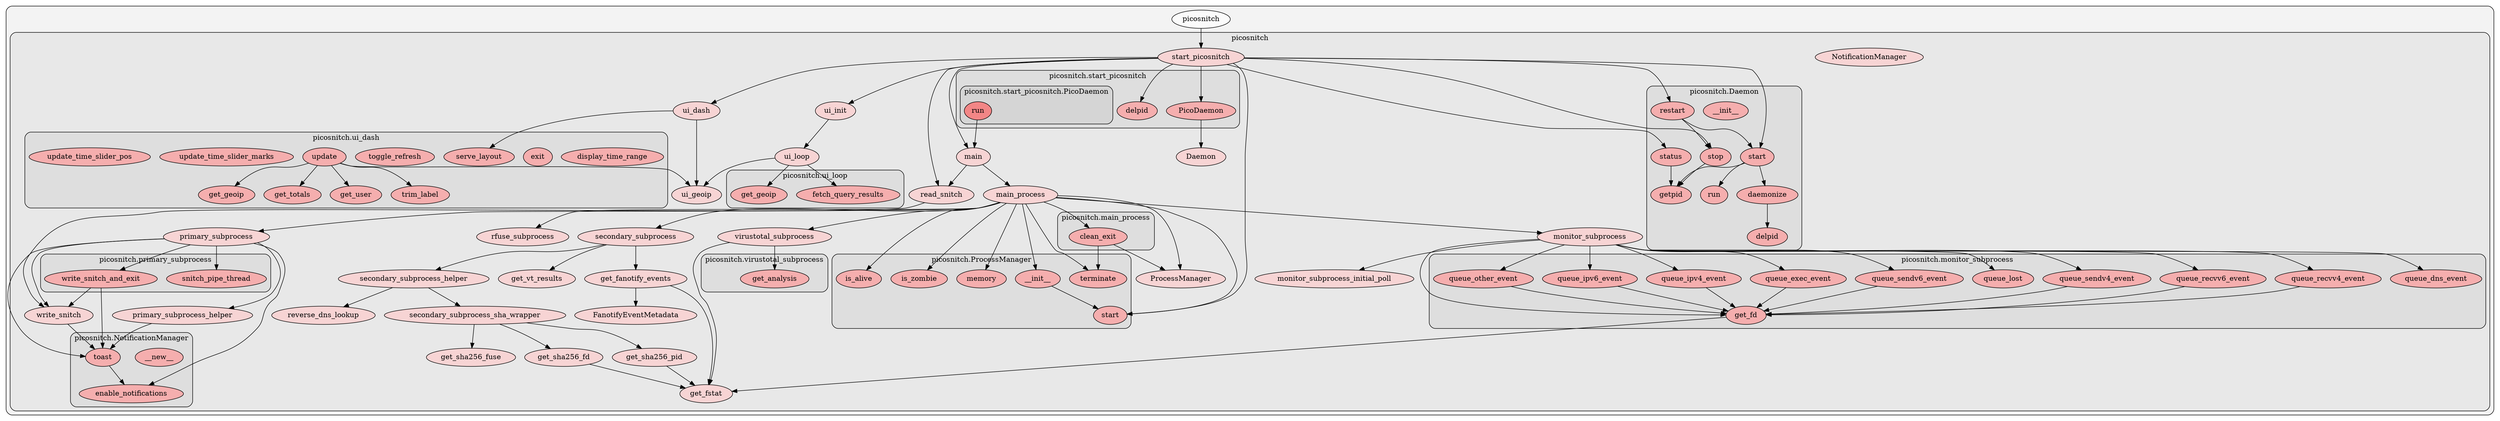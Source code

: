 digraph G {
    graph [rankdir=TB, clusterrank="local"];
    subgraph cluster_G {

        graph [style="filled,rounded",fillcolor="#80808018", label=""];
        picosnitch [label="picosnitch", style="filled", fillcolor="#ffffffb2", fontcolor="#000000", group="0"];
        subgraph cluster_picosnitch {

            graph [style="filled,rounded",fillcolor="#80808018", label="picosnitch"];
            picosnitch__Daemon [label="Daemon", style="filled", fillcolor="#feccccb2", fontcolor="#000000", group="0"];
        }
        subgraph cluster_picosnitch {

            graph [style="filled,rounded",fillcolor="#80808018", label="picosnitch"];
            picosnitch__FanotifyEventMetadata [label="FanotifyEventMetadata", style="filled", fillcolor="#feccccb2", fontcolor="#000000", group="0"];
        }
        subgraph cluster_picosnitch {

            graph [style="filled,rounded",fillcolor="#80808018", label="picosnitch"];
            picosnitch__NotificationManager [label="NotificationManager", style="filled", fillcolor="#feccccb2", fontcolor="#000000", group="0"];
        }
        subgraph cluster_picosnitch {

            graph [style="filled,rounded",fillcolor="#80808018", label="picosnitch"];
            picosnitch__ProcessManager [label="ProcessManager", style="filled", fillcolor="#feccccb2", fontcolor="#000000", group="0"];
        }
        subgraph cluster_picosnitch {

            graph [style="filled,rounded",fillcolor="#80808018", label="picosnitch"];
            picosnitch__get_fanotify_events [label="get_fanotify_events", style="filled", fillcolor="#feccccb2", fontcolor="#000000", group="0"];
        }
        subgraph cluster_picosnitch {

            graph [style="filled,rounded",fillcolor="#80808018", label="picosnitch"];
            picosnitch__get_fstat [label="get_fstat", style="filled", fillcolor="#feccccb2", fontcolor="#000000", group="0"];
        }
        subgraph cluster_picosnitch {

            graph [style="filled,rounded",fillcolor="#80808018", label="picosnitch"];
            picosnitch__get_sha256_fd [label="get_sha256_fd", style="filled", fillcolor="#feccccb2", fontcolor="#000000", group="0"];
        }
        subgraph cluster_picosnitch {

            graph [style="filled,rounded",fillcolor="#80808018", label="picosnitch"];
            picosnitch__get_sha256_fuse [label="get_sha256_fuse", style="filled", fillcolor="#feccccb2", fontcolor="#000000", group="0"];
        }
        subgraph cluster_picosnitch {

            graph [style="filled,rounded",fillcolor="#80808018", label="picosnitch"];
            picosnitch__get_sha256_pid [label="get_sha256_pid", style="filled", fillcolor="#feccccb2", fontcolor="#000000", group="0"];
        }
        subgraph cluster_picosnitch {

            graph [style="filled,rounded",fillcolor="#80808018", label="picosnitch"];
            picosnitch__get_vt_results [label="get_vt_results", style="filled", fillcolor="#feccccb2", fontcolor="#000000", group="0"];
        }
        subgraph cluster_picosnitch {

            graph [style="filled,rounded",fillcolor="#80808018", label="picosnitch"];
            picosnitch__main [label="main", style="filled", fillcolor="#feccccb2", fontcolor="#000000", group="0"];
        }
        subgraph cluster_picosnitch {

            graph [style="filled,rounded",fillcolor="#80808018", label="picosnitch"];
            picosnitch__main_process [label="main_process", style="filled", fillcolor="#feccccb2", fontcolor="#000000", group="0"];
        }
        subgraph cluster_picosnitch {

            graph [style="filled,rounded",fillcolor="#80808018", label="picosnitch"];
            picosnitch__monitor_subprocess [label="monitor_subprocess", style="filled", fillcolor="#feccccb2", fontcolor="#000000", group="0"];
        }
        subgraph cluster_picosnitch {

            graph [style="filled,rounded",fillcolor="#80808018", label="picosnitch"];
            picosnitch__monitor_subprocess_initial_poll [label="monitor_subprocess_initial_poll", style="filled", fillcolor="#feccccb2", fontcolor="#000000", group="0"];
        }
        subgraph cluster_picosnitch {

            graph [style="filled,rounded",fillcolor="#80808018", label="picosnitch"];
            picosnitch__primary_subprocess [label="primary_subprocess", style="filled", fillcolor="#feccccb2", fontcolor="#000000", group="0"];
        }
        subgraph cluster_picosnitch {

            graph [style="filled,rounded",fillcolor="#80808018", label="picosnitch"];
            picosnitch__primary_subprocess_helper [label="primary_subprocess_helper", style="filled", fillcolor="#feccccb2", fontcolor="#000000", group="0"];
        }
        subgraph cluster_picosnitch {

            graph [style="filled,rounded",fillcolor="#80808018", label="picosnitch"];
            picosnitch__read_snitch [label="read_snitch", style="filled", fillcolor="#feccccb2", fontcolor="#000000", group="0"];
        }
        subgraph cluster_picosnitch {

            graph [style="filled,rounded",fillcolor="#80808018", label="picosnitch"];
            picosnitch__reverse_dns_lookup [label="reverse_dns_lookup", style="filled", fillcolor="#feccccb2", fontcolor="#000000", group="0"];
        }
        subgraph cluster_picosnitch {

            graph [style="filled,rounded",fillcolor="#80808018", label="picosnitch"];
            picosnitch__rfuse_subprocess [label="rfuse_subprocess", style="filled", fillcolor="#feccccb2", fontcolor="#000000", group="0"];
        }
        subgraph cluster_picosnitch {

            graph [style="filled,rounded",fillcolor="#80808018", label="picosnitch"];
            picosnitch__secondary_subprocess [label="secondary_subprocess", style="filled", fillcolor="#feccccb2", fontcolor="#000000", group="0"];
        }
        subgraph cluster_picosnitch {

            graph [style="filled,rounded",fillcolor="#80808018", label="picosnitch"];
            picosnitch__secondary_subprocess_helper [label="secondary_subprocess_helper", style="filled", fillcolor="#feccccb2", fontcolor="#000000", group="0"];
        }
        subgraph cluster_picosnitch {

            graph [style="filled,rounded",fillcolor="#80808018", label="picosnitch"];
            picosnitch__secondary_subprocess_sha_wrapper [label="secondary_subprocess_sha_wrapper", style="filled", fillcolor="#feccccb2", fontcolor="#000000", group="0"];
        }
        subgraph cluster_picosnitch {

            graph [style="filled,rounded",fillcolor="#80808018", label="picosnitch"];
            picosnitch__start_picosnitch [label="start_picosnitch", style="filled", fillcolor="#feccccb2", fontcolor="#000000", group="0"];
        }
        subgraph cluster_picosnitch {

            graph [style="filled,rounded",fillcolor="#80808018", label="picosnitch"];
            picosnitch__ui_dash [label="ui_dash", style="filled", fillcolor="#feccccb2", fontcolor="#000000", group="0"];
        }
        subgraph cluster_picosnitch {

            graph [style="filled,rounded",fillcolor="#80808018", label="picosnitch"];
            picosnitch__ui_geoip [label="ui_geoip", style="filled", fillcolor="#feccccb2", fontcolor="#000000", group="0"];
        }
        subgraph cluster_picosnitch {

            graph [style="filled,rounded",fillcolor="#80808018", label="picosnitch"];
            picosnitch__ui_init [label="ui_init", style="filled", fillcolor="#feccccb2", fontcolor="#000000", group="0"];
        }
        subgraph cluster_picosnitch {

            graph [style="filled,rounded",fillcolor="#80808018", label="picosnitch"];
            picosnitch__ui_loop [label="ui_loop", style="filled", fillcolor="#feccccb2", fontcolor="#000000", group="0"];
        }
        subgraph cluster_picosnitch {

            graph [style="filled,rounded",fillcolor="#80808018", label="picosnitch"];
            picosnitch__virustotal_subprocess [label="virustotal_subprocess", style="filled", fillcolor="#feccccb2", fontcolor="#000000", group="0"];
        }
        subgraph cluster_picosnitch {

            graph [style="filled,rounded",fillcolor="#80808018", label="picosnitch"];
            picosnitch__write_snitch [label="write_snitch", style="filled", fillcolor="#feccccb2", fontcolor="#000000", group="0"];
            subgraph cluster_picosnitch__Daemon {

                graph [style="filled,rounded",fillcolor="#80808018", label="picosnitch.Daemon"];
                picosnitch__Daemon____init__ [label="__init__", style="filled", fillcolor="#ff9999b2", fontcolor="#000000", group="0"];
            }
            subgraph cluster_picosnitch__Daemon {

                graph [style="filled,rounded",fillcolor="#80808018", label="picosnitch.Daemon"];
                picosnitch__Daemon__daemonize [label="daemonize", style="filled", fillcolor="#ff9999b2", fontcolor="#000000", group="0"];
            }
            subgraph cluster_picosnitch__Daemon {

                graph [style="filled,rounded",fillcolor="#80808018", label="picosnitch.Daemon"];
                picosnitch__Daemon__delpid [label="delpid", style="filled", fillcolor="#ff9999b2", fontcolor="#000000", group="0"];
            }
            subgraph cluster_picosnitch__Daemon {

                graph [style="filled,rounded",fillcolor="#80808018", label="picosnitch.Daemon"];
                picosnitch__Daemon__getpid [label="getpid", style="filled", fillcolor="#ff9999b2", fontcolor="#000000", group="0"];
            }
            subgraph cluster_picosnitch__Daemon {

                graph [style="filled,rounded",fillcolor="#80808018", label="picosnitch.Daemon"];
                picosnitch__Daemon__restart [label="restart", style="filled", fillcolor="#ff9999b2", fontcolor="#000000", group="0"];
            }
            subgraph cluster_picosnitch__Daemon {

                graph [style="filled,rounded",fillcolor="#80808018", label="picosnitch.Daemon"];
                picosnitch__Daemon__run [label="run", style="filled", fillcolor="#ff9999b2", fontcolor="#000000", group="0"];
            }
            subgraph cluster_picosnitch__Daemon {

                graph [style="filled,rounded",fillcolor="#80808018", label="picosnitch.Daemon"];
                picosnitch__Daemon__start [label="start", style="filled", fillcolor="#ff9999b2", fontcolor="#000000", group="0"];
            }
            subgraph cluster_picosnitch__Daemon {

                graph [style="filled,rounded",fillcolor="#80808018", label="picosnitch.Daemon"];
                picosnitch__Daemon__status [label="status", style="filled", fillcolor="#ff9999b2", fontcolor="#000000", group="0"];
            }
            subgraph cluster_picosnitch__Daemon {

                graph [style="filled,rounded",fillcolor="#80808018", label="picosnitch.Daemon"];
                picosnitch__Daemon__stop [label="stop", style="filled", fillcolor="#ff9999b2", fontcolor="#000000", group="0"];
            }
            subgraph cluster_picosnitch__NotificationManager {

                graph [style="filled,rounded",fillcolor="#80808018", label="picosnitch.NotificationManager"];
                picosnitch__NotificationManager____new__ [label="__new__", style="filled", fillcolor="#ff9999b2", fontcolor="#000000", group="0"];
            }
            subgraph cluster_picosnitch__NotificationManager {

                graph [style="filled,rounded",fillcolor="#80808018", label="picosnitch.NotificationManager"];
                picosnitch__NotificationManager__enable_notifications [label="enable_notifications", style="filled", fillcolor="#ff9999b2", fontcolor="#000000", group="0"];
            }
            subgraph cluster_picosnitch__NotificationManager {

                graph [style="filled,rounded",fillcolor="#80808018", label="picosnitch.NotificationManager"];
                picosnitch__NotificationManager__toast [label="toast", style="filled", fillcolor="#ff9999b2", fontcolor="#000000", group="0"];
            }
            subgraph cluster_picosnitch__ProcessManager {

                graph [style="filled,rounded",fillcolor="#80808018", label="picosnitch.ProcessManager"];
                picosnitch__ProcessManager____init__ [label="__init__", style="filled", fillcolor="#ff9999b2", fontcolor="#000000", group="0"];
            }
            subgraph cluster_picosnitch__ProcessManager {

                graph [style="filled,rounded",fillcolor="#80808018", label="picosnitch.ProcessManager"];
                picosnitch__ProcessManager__is_alive [label="is_alive", style="filled", fillcolor="#ff9999b2", fontcolor="#000000", group="0"];
            }
            subgraph cluster_picosnitch__ProcessManager {

                graph [style="filled,rounded",fillcolor="#80808018", label="picosnitch.ProcessManager"];
                picosnitch__ProcessManager__is_zombie [label="is_zombie", style="filled", fillcolor="#ff9999b2", fontcolor="#000000", group="0"];
            }
            subgraph cluster_picosnitch__ProcessManager {

                graph [style="filled,rounded",fillcolor="#80808018", label="picosnitch.ProcessManager"];
                picosnitch__ProcessManager__memory [label="memory", style="filled", fillcolor="#ff9999b2", fontcolor="#000000", group="0"];
            }
            subgraph cluster_picosnitch__ProcessManager {

                graph [style="filled,rounded",fillcolor="#80808018", label="picosnitch.ProcessManager"];
                picosnitch__ProcessManager__start [label="start", style="filled", fillcolor="#ff9999b2", fontcolor="#000000", group="0"];
            }
            subgraph cluster_picosnitch__ProcessManager {

                graph [style="filled,rounded",fillcolor="#80808018", label="picosnitch.ProcessManager"];
                picosnitch__ProcessManager__terminate [label="terminate", style="filled", fillcolor="#ff9999b2", fontcolor="#000000", group="0"];
            }
            subgraph cluster_picosnitch__main_process {

                graph [style="filled,rounded",fillcolor="#80808018", label="picosnitch.main_process"];
                picosnitch__main_process__clean_exit [label="clean_exit", style="filled", fillcolor="#ff9999b2", fontcolor="#000000", group="0"];
            }
            subgraph cluster_picosnitch__monitor_subprocess {

                graph [style="filled,rounded",fillcolor="#80808018", label="picosnitch.monitor_subprocess"];
                picosnitch__monitor_subprocess__get_fd [label="get_fd", style="filled", fillcolor="#ff9999b2", fontcolor="#000000", group="0"];
            }
            subgraph cluster_picosnitch__monitor_subprocess {

                graph [style="filled,rounded",fillcolor="#80808018", label="picosnitch.monitor_subprocess"];
                picosnitch__monitor_subprocess__queue_dns_event [label="queue_dns_event", style="filled", fillcolor="#ff9999b2", fontcolor="#000000", group="0"];
            }
            subgraph cluster_picosnitch__monitor_subprocess {

                graph [style="filled,rounded",fillcolor="#80808018", label="picosnitch.monitor_subprocess"];
                picosnitch__monitor_subprocess__queue_exec_event [label="queue_exec_event", style="filled", fillcolor="#ff9999b2", fontcolor="#000000", group="0"];
            }
            subgraph cluster_picosnitch__monitor_subprocess {

                graph [style="filled,rounded",fillcolor="#80808018", label="picosnitch.monitor_subprocess"];
                picosnitch__monitor_subprocess__queue_ipv4_event [label="queue_ipv4_event", style="filled", fillcolor="#ff9999b2", fontcolor="#000000", group="0"];
            }
            subgraph cluster_picosnitch__monitor_subprocess {

                graph [style="filled,rounded",fillcolor="#80808018", label="picosnitch.monitor_subprocess"];
                picosnitch__monitor_subprocess__queue_ipv6_event [label="queue_ipv6_event", style="filled", fillcolor="#ff9999b2", fontcolor="#000000", group="0"];
            }
            subgraph cluster_picosnitch__monitor_subprocess {

                graph [style="filled,rounded",fillcolor="#80808018", label="picosnitch.monitor_subprocess"];
                picosnitch__monitor_subprocess__queue_lost [label="queue_lost", style="filled", fillcolor="#ff9999b2", fontcolor="#000000", group="0"];
            }
            subgraph cluster_picosnitch__monitor_subprocess {

                graph [style="filled,rounded",fillcolor="#80808018", label="picosnitch.monitor_subprocess"];
                picosnitch__monitor_subprocess__queue_other_event [label="queue_other_event", style="filled", fillcolor="#ff9999b2", fontcolor="#000000", group="0"];
            }
            subgraph cluster_picosnitch__monitor_subprocess {

                graph [style="filled,rounded",fillcolor="#80808018", label="picosnitch.monitor_subprocess"];
                picosnitch__monitor_subprocess__queue_recvv4_event [label="queue_recvv4_event", style="filled", fillcolor="#ff9999b2", fontcolor="#000000", group="0"];
            }
            subgraph cluster_picosnitch__monitor_subprocess {

                graph [style="filled,rounded",fillcolor="#80808018", label="picosnitch.monitor_subprocess"];
                picosnitch__monitor_subprocess__queue_recvv6_event [label="queue_recvv6_event", style="filled", fillcolor="#ff9999b2", fontcolor="#000000", group="0"];
            }
            subgraph cluster_picosnitch__monitor_subprocess {

                graph [style="filled,rounded",fillcolor="#80808018", label="picosnitch.monitor_subprocess"];
                picosnitch__monitor_subprocess__queue_sendv4_event [label="queue_sendv4_event", style="filled", fillcolor="#ff9999b2", fontcolor="#000000", group="0"];
            }
            subgraph cluster_picosnitch__monitor_subprocess {

                graph [style="filled,rounded",fillcolor="#80808018", label="picosnitch.monitor_subprocess"];
                picosnitch__monitor_subprocess__queue_sendv6_event [label="queue_sendv6_event", style="filled", fillcolor="#ff9999b2", fontcolor="#000000", group="0"];
            }
            subgraph cluster_picosnitch__primary_subprocess {

                graph [style="filled,rounded",fillcolor="#80808018", label="picosnitch.primary_subprocess"];
                picosnitch__primary_subprocess__snitch_pipe_thread [label="snitch_pipe_thread", style="filled", fillcolor="#ff9999b2", fontcolor="#000000", group="0"];
            }
            subgraph cluster_picosnitch__primary_subprocess {

                graph [style="filled,rounded",fillcolor="#80808018", label="picosnitch.primary_subprocess"];
                picosnitch__primary_subprocess__write_snitch_and_exit [label="write_snitch_and_exit", style="filled", fillcolor="#ff9999b2", fontcolor="#000000", group="0"];
            }
            subgraph cluster_picosnitch__start_picosnitch {

                graph [style="filled,rounded",fillcolor="#80808018", label="picosnitch.start_picosnitch"];
                picosnitch__start_picosnitch__PicoDaemon [label="PicoDaemon", style="filled", fillcolor="#ff9999b2", fontcolor="#000000", group="0"];
            }
            subgraph cluster_picosnitch__start_picosnitch {

                graph [style="filled,rounded",fillcolor="#80808018", label="picosnitch.start_picosnitch"];
                picosnitch__start_picosnitch__delpid [label="delpid", style="filled", fillcolor="#ff9999b2", fontcolor="#000000", group="0"];
                subgraph cluster_picosnitch__start_picosnitch__PicoDaemon {

                    graph [style="filled,rounded",fillcolor="#80808018", label="picosnitch.start_picosnitch.PicoDaemon"];
                    picosnitch__start_picosnitch__PicoDaemon__run [label="run", style="filled", fillcolor="#ff6565b2", fontcolor="#000000", group="0"];
                }
            }
            subgraph cluster_picosnitch__ui_dash {

                graph [style="filled,rounded",fillcolor="#80808018", label="picosnitch.ui_dash"];
                picosnitch__ui_dash__display_time_range [label="display_time_range", style="filled", fillcolor="#ff9999b2", fontcolor="#000000", group="0"];
            }
            subgraph cluster_picosnitch__ui_dash {

                graph [style="filled,rounded",fillcolor="#80808018", label="picosnitch.ui_dash"];
                picosnitch__ui_dash__exit [label="exit", style="filled", fillcolor="#ff9999b2", fontcolor="#000000", group="0"];
            }
            subgraph cluster_picosnitch__ui_dash {

                graph [style="filled,rounded",fillcolor="#80808018", label="picosnitch.ui_dash"];
                picosnitch__ui_dash__get_geoip [label="get_geoip", style="filled", fillcolor="#ff9999b2", fontcolor="#000000", group="0"];
            }
            subgraph cluster_picosnitch__ui_dash {

                graph [style="filled,rounded",fillcolor="#80808018", label="picosnitch.ui_dash"];
                picosnitch__ui_dash__get_totals [label="get_totals", style="filled", fillcolor="#ff9999b2", fontcolor="#000000", group="0"];
            }
            subgraph cluster_picosnitch__ui_dash {

                graph [style="filled,rounded",fillcolor="#80808018", label="picosnitch.ui_dash"];
                picosnitch__ui_dash__get_user [label="get_user", style="filled", fillcolor="#ff9999b2", fontcolor="#000000", group="0"];
            }
            subgraph cluster_picosnitch__ui_dash {

                graph [style="filled,rounded",fillcolor="#80808018", label="picosnitch.ui_dash"];
                picosnitch__ui_dash__serve_layout [label="serve_layout", style="filled", fillcolor="#ff9999b2", fontcolor="#000000", group="0"];
            }
            subgraph cluster_picosnitch__ui_dash {

                graph [style="filled,rounded",fillcolor="#80808018", label="picosnitch.ui_dash"];
                picosnitch__ui_dash__toggle_refresh [label="toggle_refresh", style="filled", fillcolor="#ff9999b2", fontcolor="#000000", group="0"];
            }
            subgraph cluster_picosnitch__ui_dash {

                graph [style="filled,rounded",fillcolor="#80808018", label="picosnitch.ui_dash"];
                picosnitch__ui_dash__trim_label [label="trim_label", style="filled", fillcolor="#ff9999b2", fontcolor="#000000", group="0"];
            }
            subgraph cluster_picosnitch__ui_dash {

                graph [style="filled,rounded",fillcolor="#80808018", label="picosnitch.ui_dash"];
                picosnitch__ui_dash__update [label="update", style="filled", fillcolor="#ff9999b2", fontcolor="#000000", group="0"];
            }
            subgraph cluster_picosnitch__ui_dash {

                graph [style="filled,rounded",fillcolor="#80808018", label="picosnitch.ui_dash"];
                picosnitch__ui_dash__update_time_slider_marks [label="update_time_slider_marks", style="filled", fillcolor="#ff9999b2", fontcolor="#000000", group="0"];
            }
            subgraph cluster_picosnitch__ui_dash {

                graph [style="filled,rounded",fillcolor="#80808018", label="picosnitch.ui_dash"];
                picosnitch__ui_dash__update_time_slider_pos [label="update_time_slider_pos", style="filled", fillcolor="#ff9999b2", fontcolor="#000000", group="0"];
            }
            subgraph cluster_picosnitch__ui_loop {

                graph [style="filled,rounded",fillcolor="#80808018", label="picosnitch.ui_loop"];
                picosnitch__ui_loop__fetch_query_results [label="fetch_query_results", style="filled", fillcolor="#ff9999b2", fontcolor="#000000", group="0"];
            }
            subgraph cluster_picosnitch__ui_loop {

                graph [style="filled,rounded",fillcolor="#80808018", label="picosnitch.ui_loop"];
                picosnitch__ui_loop__get_geoip [label="get_geoip", style="filled", fillcolor="#ff9999b2", fontcolor="#000000", group="0"];
            }
            subgraph cluster_picosnitch__virustotal_subprocess {

                graph [style="filled,rounded",fillcolor="#80808018", label="picosnitch.virustotal_subprocess"];
                picosnitch__virustotal_subprocess__get_analysis [label="get_analysis", style="filled", fillcolor="#ff9999b2", fontcolor="#000000", group="0"];
            }
        }
    }
        picosnitch -> picosnitch__start_picosnitch [style="solid", color="#000000"];
        picosnitch__Daemon__daemonize -> picosnitch__Daemon__delpid [style="solid", color="#000000"];
        picosnitch__Daemon__restart -> picosnitch__Daemon__start [style="solid", color="#000000"];
        picosnitch__Daemon__restart -> picosnitch__Daemon__stop [style="solid", color="#000000"];
        picosnitch__Daemon__start -> picosnitch__Daemon__daemonize [style="solid", color="#000000"];
        picosnitch__Daemon__start -> picosnitch__Daemon__getpid [style="solid", color="#000000"];
        picosnitch__Daemon__start -> picosnitch__Daemon__run [style="solid", color="#000000"];
        picosnitch__Daemon__status -> picosnitch__Daemon__getpid [style="solid", color="#000000"];
        picosnitch__Daemon__stop -> picosnitch__Daemon__getpid [style="solid", color="#000000"];
        picosnitch__NotificationManager__toast -> picosnitch__NotificationManager__enable_notifications [style="solid", color="#000000"];
        picosnitch__ProcessManager____init__ -> picosnitch__ProcessManager__start [style="solid", color="#000000"];
        picosnitch__get_fanotify_events -> picosnitch__FanotifyEventMetadata [style="solid", color="#000000"];
        picosnitch__get_fanotify_events -> picosnitch__get_fstat [style="solid", color="#000000"];
        picosnitch__get_sha256_fd -> picosnitch__get_fstat [style="solid", color="#000000"];
        picosnitch__get_sha256_pid -> picosnitch__get_fstat [style="solid", color="#000000"];
        picosnitch__main -> picosnitch__main_process [style="solid", color="#000000"];
        picosnitch__main -> picosnitch__read_snitch [style="solid", color="#000000"];
        picosnitch__main_process -> picosnitch__ProcessManager [style="solid", color="#000000"];
        picosnitch__main_process -> picosnitch__ProcessManager____init__ [style="solid", color="#000000"];
        picosnitch__main_process -> picosnitch__ProcessManager__is_alive [style="solid", color="#000000"];
        picosnitch__main_process -> picosnitch__ProcessManager__is_zombie [style="solid", color="#000000"];
        picosnitch__main_process -> picosnitch__ProcessManager__memory [style="solid", color="#000000"];
        picosnitch__main_process -> picosnitch__ProcessManager__start [style="solid", color="#000000"];
        picosnitch__main_process -> picosnitch__ProcessManager__terminate [style="solid", color="#000000"];
        picosnitch__main_process -> picosnitch__main_process__clean_exit [style="solid", color="#000000"];
        picosnitch__main_process -> picosnitch__monitor_subprocess [style="solid", color="#000000"];
        picosnitch__main_process -> picosnitch__primary_subprocess [style="solid", color="#000000"];
        picosnitch__main_process -> picosnitch__rfuse_subprocess [style="solid", color="#000000"];
        picosnitch__main_process -> picosnitch__secondary_subprocess [style="solid", color="#000000"];
        picosnitch__main_process -> picosnitch__virustotal_subprocess [style="solid", color="#000000"];
        picosnitch__main_process__clean_exit -> picosnitch__ProcessManager [style="solid", color="#000000"];
        picosnitch__main_process__clean_exit -> picosnitch__ProcessManager__terminate [style="solid", color="#000000"];
        picosnitch__monitor_subprocess -> picosnitch__monitor_subprocess__get_fd [style="solid", color="#000000"];
        picosnitch__monitor_subprocess -> picosnitch__monitor_subprocess__queue_dns_event [style="solid", color="#000000"];
        picosnitch__monitor_subprocess -> picosnitch__monitor_subprocess__queue_exec_event [style="solid", color="#000000"];
        picosnitch__monitor_subprocess -> picosnitch__monitor_subprocess__queue_ipv4_event [style="solid", color="#000000"];
        picosnitch__monitor_subprocess -> picosnitch__monitor_subprocess__queue_ipv6_event [style="solid", color="#000000"];
        picosnitch__monitor_subprocess -> picosnitch__monitor_subprocess__queue_lost [style="solid", color="#000000"];
        picosnitch__monitor_subprocess -> picosnitch__monitor_subprocess__queue_other_event [style="solid", color="#000000"];
        picosnitch__monitor_subprocess -> picosnitch__monitor_subprocess__queue_recvv4_event [style="solid", color="#000000"];
        picosnitch__monitor_subprocess -> picosnitch__monitor_subprocess__queue_recvv6_event [style="solid", color="#000000"];
        picosnitch__monitor_subprocess -> picosnitch__monitor_subprocess__queue_sendv4_event [style="solid", color="#000000"];
        picosnitch__monitor_subprocess -> picosnitch__monitor_subprocess__queue_sendv6_event [style="solid", color="#000000"];
        picosnitch__monitor_subprocess -> picosnitch__monitor_subprocess_initial_poll [style="solid", color="#000000"];
        picosnitch__monitor_subprocess__get_fd -> picosnitch__get_fstat [style="solid", color="#000000"];
        picosnitch__monitor_subprocess__queue_exec_event -> picosnitch__monitor_subprocess__get_fd [style="solid", color="#000000"];
        picosnitch__monitor_subprocess__queue_ipv4_event -> picosnitch__monitor_subprocess__get_fd [style="solid", color="#000000"];
        picosnitch__monitor_subprocess__queue_ipv6_event -> picosnitch__monitor_subprocess__get_fd [style="solid", color="#000000"];
        picosnitch__monitor_subprocess__queue_other_event -> picosnitch__monitor_subprocess__get_fd [style="solid", color="#000000"];
        picosnitch__monitor_subprocess__queue_recvv4_event -> picosnitch__monitor_subprocess__get_fd [style="solid", color="#000000"];
        picosnitch__monitor_subprocess__queue_recvv6_event -> picosnitch__monitor_subprocess__get_fd [style="solid", color="#000000"];
        picosnitch__monitor_subprocess__queue_sendv4_event -> picosnitch__monitor_subprocess__get_fd [style="solid", color="#000000"];
        picosnitch__monitor_subprocess__queue_sendv6_event -> picosnitch__monitor_subprocess__get_fd [style="solid", color="#000000"];
        picosnitch__primary_subprocess -> picosnitch__NotificationManager__enable_notifications [style="solid", color="#000000"];
        picosnitch__primary_subprocess -> picosnitch__NotificationManager__toast [style="solid", color="#000000"];
        picosnitch__primary_subprocess -> picosnitch__primary_subprocess__snitch_pipe_thread [style="solid", color="#000000"];
        picosnitch__primary_subprocess -> picosnitch__primary_subprocess__write_snitch_and_exit [style="solid", color="#000000"];
        picosnitch__primary_subprocess -> picosnitch__primary_subprocess_helper [style="solid", color="#000000"];
        picosnitch__primary_subprocess -> picosnitch__write_snitch [style="solid", color="#000000"];
        picosnitch__primary_subprocess__write_snitch_and_exit -> picosnitch__NotificationManager__toast [style="solid", color="#000000"];
        picosnitch__primary_subprocess__write_snitch_and_exit -> picosnitch__write_snitch [style="solid", color="#000000"];
        picosnitch__primary_subprocess_helper -> picosnitch__NotificationManager__toast [style="solid", color="#000000"];
        picosnitch__read_snitch -> picosnitch__write_snitch [style="solid", color="#000000"];
        picosnitch__secondary_subprocess -> picosnitch__get_fanotify_events [style="solid", color="#000000"];
        picosnitch__secondary_subprocess -> picosnitch__get_vt_results [style="solid", color="#000000"];
        picosnitch__secondary_subprocess -> picosnitch__secondary_subprocess_helper [style="solid", color="#000000"];
        picosnitch__secondary_subprocess_helper -> picosnitch__reverse_dns_lookup [style="solid", color="#000000"];
        picosnitch__secondary_subprocess_helper -> picosnitch__secondary_subprocess_sha_wrapper [style="solid", color="#000000"];
        picosnitch__secondary_subprocess_sha_wrapper -> picosnitch__get_sha256_fd [style="solid", color="#000000"];
        picosnitch__secondary_subprocess_sha_wrapper -> picosnitch__get_sha256_fuse [style="solid", color="#000000"];
        picosnitch__secondary_subprocess_sha_wrapper -> picosnitch__get_sha256_pid [style="solid", color="#000000"];
        picosnitch__start_picosnitch -> picosnitch__Daemon__restart [style="solid", color="#000000"];
        picosnitch__start_picosnitch -> picosnitch__Daemon__start [style="solid", color="#000000"];
        picosnitch__start_picosnitch -> picosnitch__Daemon__status [style="solid", color="#000000"];
        picosnitch__start_picosnitch -> picosnitch__Daemon__stop [style="solid", color="#000000"];
        picosnitch__start_picosnitch -> picosnitch__ProcessManager__start [style="solid", color="#000000"];
        picosnitch__start_picosnitch -> picosnitch__main [style="solid", color="#000000"];
        picosnitch__start_picosnitch -> picosnitch__read_snitch [style="solid", color="#000000"];
        picosnitch__start_picosnitch -> picosnitch__start_picosnitch__PicoDaemon [style="solid", color="#000000"];
        picosnitch__start_picosnitch -> picosnitch__start_picosnitch__delpid [style="solid", color="#000000"];
        picosnitch__start_picosnitch -> picosnitch__ui_dash [style="solid", color="#000000"];
        picosnitch__start_picosnitch -> picosnitch__ui_init [style="solid", color="#000000"];
        picosnitch__start_picosnitch__PicoDaemon -> picosnitch__Daemon [style="solid", color="#000000"];
        picosnitch__start_picosnitch__PicoDaemon__run -> picosnitch__main [style="solid", color="#000000"];
        picosnitch__ui_dash -> picosnitch__ui_dash__serve_layout [style="solid", color="#000000"];
        picosnitch__ui_dash -> picosnitch__ui_geoip [style="solid", color="#000000"];
        picosnitch__ui_dash__update -> picosnitch__ui_dash__get_geoip [style="solid", color="#000000"];
        picosnitch__ui_dash__update -> picosnitch__ui_dash__get_totals [style="solid", color="#000000"];
        picosnitch__ui_dash__update -> picosnitch__ui_dash__get_user [style="solid", color="#000000"];
        picosnitch__ui_dash__update -> picosnitch__ui_dash__trim_label [style="solid", color="#000000"];
        picosnitch__ui_dash__update -> picosnitch__ui_geoip [style="solid", color="#000000"];
        picosnitch__ui_init -> picosnitch__ui_loop [style="solid", color="#000000"];
        picosnitch__ui_loop -> picosnitch__ui_geoip [style="solid", color="#000000"];
        picosnitch__ui_loop -> picosnitch__ui_loop__fetch_query_results [style="solid", color="#000000"];
        picosnitch__ui_loop -> picosnitch__ui_loop__get_geoip [style="solid", color="#000000"];
        picosnitch__virustotal_subprocess -> picosnitch__get_fstat [style="solid", color="#000000"];
        picosnitch__virustotal_subprocess -> picosnitch__virustotal_subprocess__get_analysis [style="solid", color="#000000"];
        picosnitch__write_snitch -> picosnitch__NotificationManager__toast [style="solid", color="#000000"];
    }
